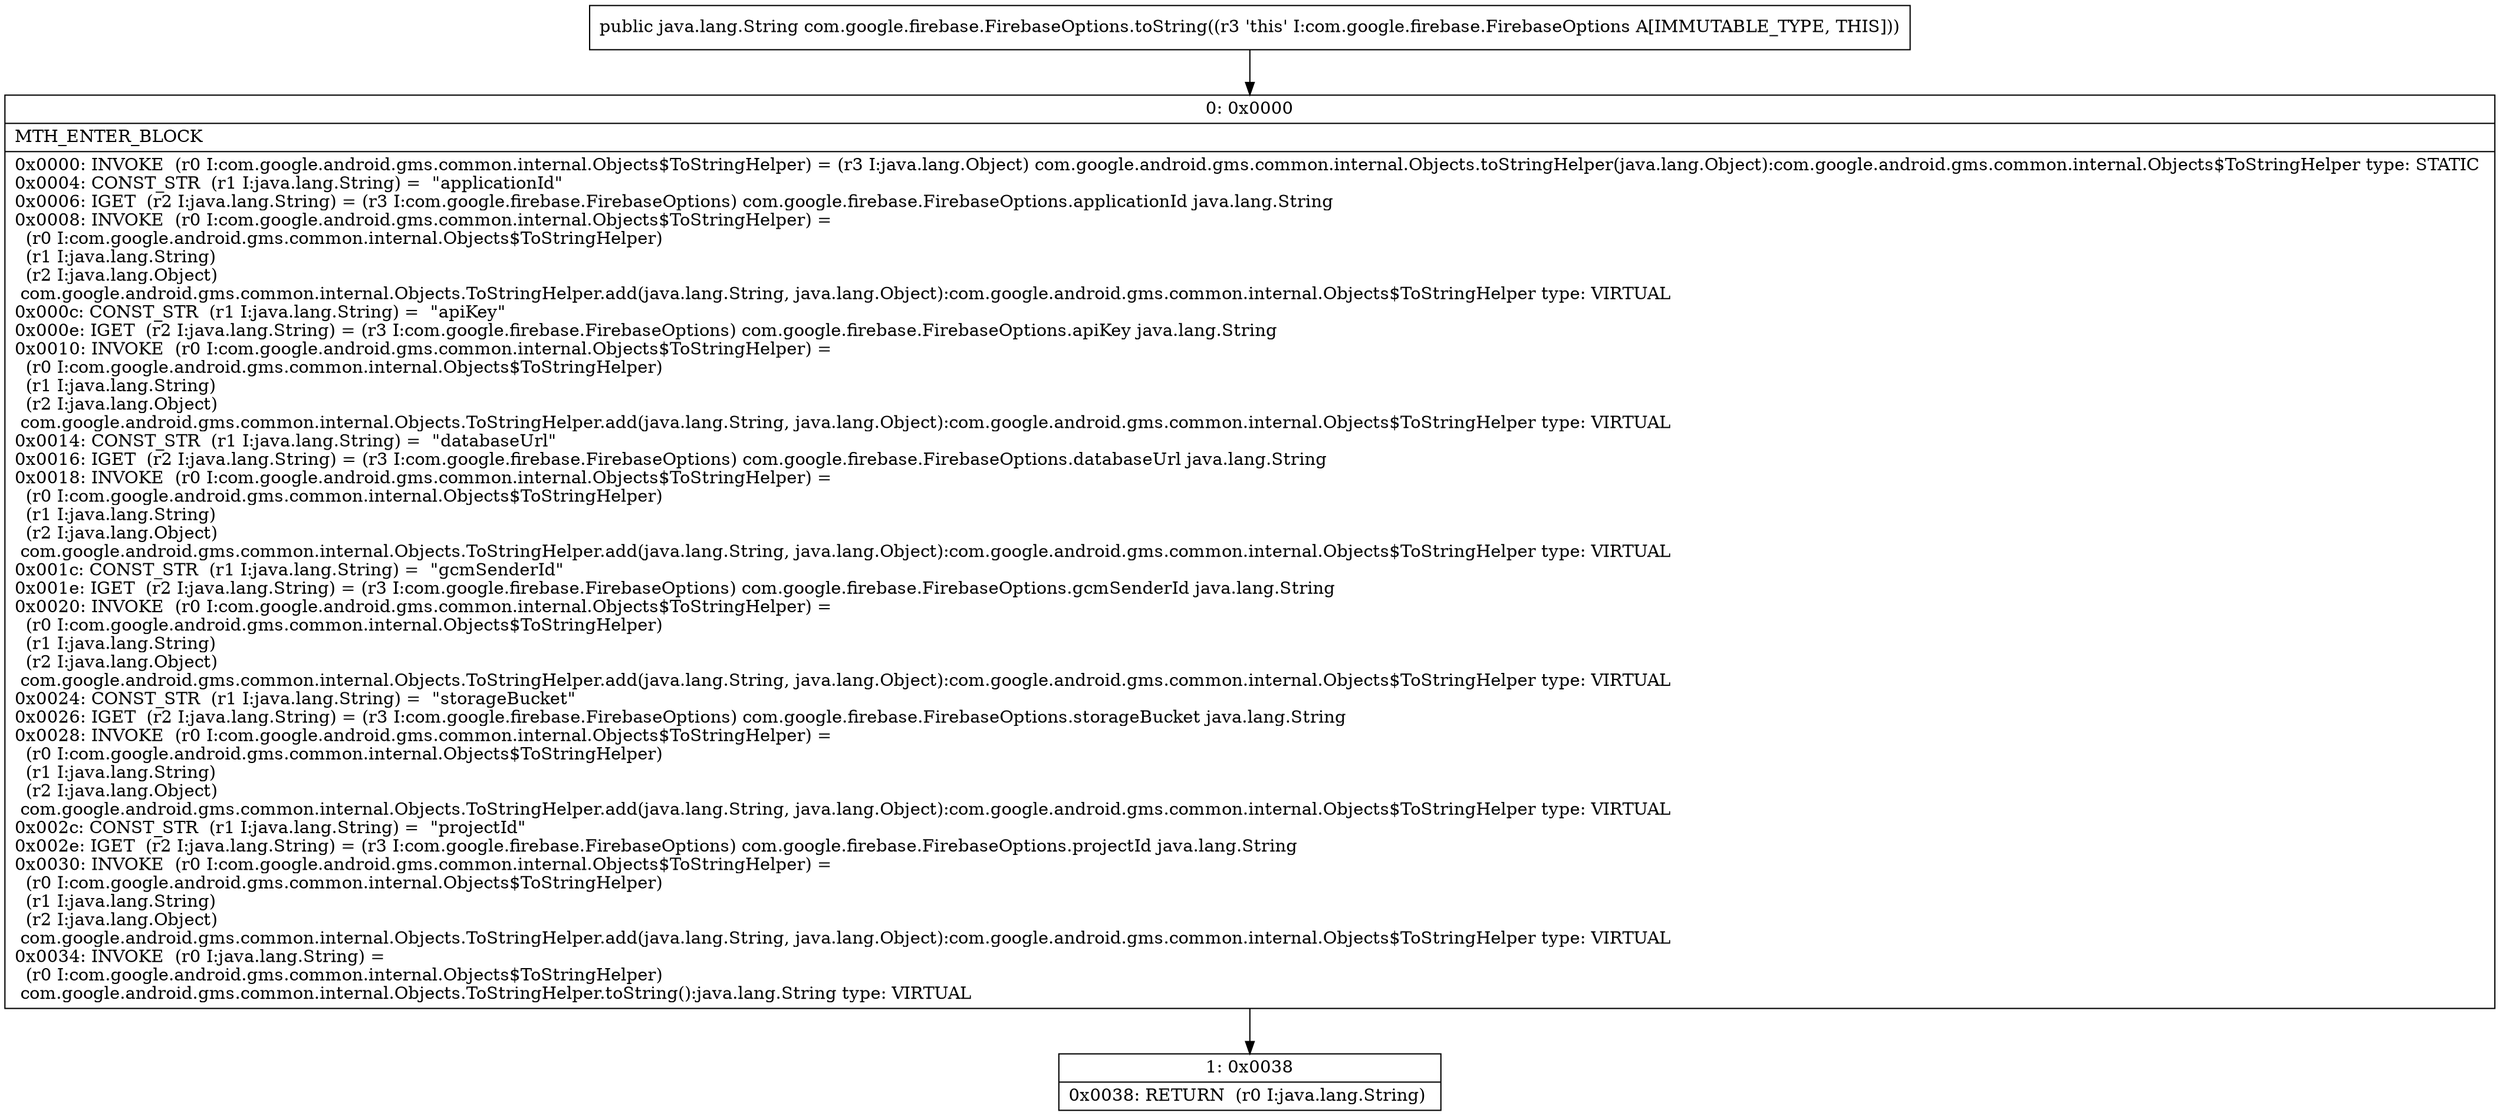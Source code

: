 digraph "CFG forcom.google.firebase.FirebaseOptions.toString()Ljava\/lang\/String;" {
Node_0 [shape=record,label="{0\:\ 0x0000|MTH_ENTER_BLOCK\l|0x0000: INVOKE  (r0 I:com.google.android.gms.common.internal.Objects$ToStringHelper) = (r3 I:java.lang.Object) com.google.android.gms.common.internal.Objects.toStringHelper(java.lang.Object):com.google.android.gms.common.internal.Objects$ToStringHelper type: STATIC \l0x0004: CONST_STR  (r1 I:java.lang.String) =  \"applicationId\" \l0x0006: IGET  (r2 I:java.lang.String) = (r3 I:com.google.firebase.FirebaseOptions) com.google.firebase.FirebaseOptions.applicationId java.lang.String \l0x0008: INVOKE  (r0 I:com.google.android.gms.common.internal.Objects$ToStringHelper) = \l  (r0 I:com.google.android.gms.common.internal.Objects$ToStringHelper)\l  (r1 I:java.lang.String)\l  (r2 I:java.lang.Object)\l com.google.android.gms.common.internal.Objects.ToStringHelper.add(java.lang.String, java.lang.Object):com.google.android.gms.common.internal.Objects$ToStringHelper type: VIRTUAL \l0x000c: CONST_STR  (r1 I:java.lang.String) =  \"apiKey\" \l0x000e: IGET  (r2 I:java.lang.String) = (r3 I:com.google.firebase.FirebaseOptions) com.google.firebase.FirebaseOptions.apiKey java.lang.String \l0x0010: INVOKE  (r0 I:com.google.android.gms.common.internal.Objects$ToStringHelper) = \l  (r0 I:com.google.android.gms.common.internal.Objects$ToStringHelper)\l  (r1 I:java.lang.String)\l  (r2 I:java.lang.Object)\l com.google.android.gms.common.internal.Objects.ToStringHelper.add(java.lang.String, java.lang.Object):com.google.android.gms.common.internal.Objects$ToStringHelper type: VIRTUAL \l0x0014: CONST_STR  (r1 I:java.lang.String) =  \"databaseUrl\" \l0x0016: IGET  (r2 I:java.lang.String) = (r3 I:com.google.firebase.FirebaseOptions) com.google.firebase.FirebaseOptions.databaseUrl java.lang.String \l0x0018: INVOKE  (r0 I:com.google.android.gms.common.internal.Objects$ToStringHelper) = \l  (r0 I:com.google.android.gms.common.internal.Objects$ToStringHelper)\l  (r1 I:java.lang.String)\l  (r2 I:java.lang.Object)\l com.google.android.gms.common.internal.Objects.ToStringHelper.add(java.lang.String, java.lang.Object):com.google.android.gms.common.internal.Objects$ToStringHelper type: VIRTUAL \l0x001c: CONST_STR  (r1 I:java.lang.String) =  \"gcmSenderId\" \l0x001e: IGET  (r2 I:java.lang.String) = (r3 I:com.google.firebase.FirebaseOptions) com.google.firebase.FirebaseOptions.gcmSenderId java.lang.String \l0x0020: INVOKE  (r0 I:com.google.android.gms.common.internal.Objects$ToStringHelper) = \l  (r0 I:com.google.android.gms.common.internal.Objects$ToStringHelper)\l  (r1 I:java.lang.String)\l  (r2 I:java.lang.Object)\l com.google.android.gms.common.internal.Objects.ToStringHelper.add(java.lang.String, java.lang.Object):com.google.android.gms.common.internal.Objects$ToStringHelper type: VIRTUAL \l0x0024: CONST_STR  (r1 I:java.lang.String) =  \"storageBucket\" \l0x0026: IGET  (r2 I:java.lang.String) = (r3 I:com.google.firebase.FirebaseOptions) com.google.firebase.FirebaseOptions.storageBucket java.lang.String \l0x0028: INVOKE  (r0 I:com.google.android.gms.common.internal.Objects$ToStringHelper) = \l  (r0 I:com.google.android.gms.common.internal.Objects$ToStringHelper)\l  (r1 I:java.lang.String)\l  (r2 I:java.lang.Object)\l com.google.android.gms.common.internal.Objects.ToStringHelper.add(java.lang.String, java.lang.Object):com.google.android.gms.common.internal.Objects$ToStringHelper type: VIRTUAL \l0x002c: CONST_STR  (r1 I:java.lang.String) =  \"projectId\" \l0x002e: IGET  (r2 I:java.lang.String) = (r3 I:com.google.firebase.FirebaseOptions) com.google.firebase.FirebaseOptions.projectId java.lang.String \l0x0030: INVOKE  (r0 I:com.google.android.gms.common.internal.Objects$ToStringHelper) = \l  (r0 I:com.google.android.gms.common.internal.Objects$ToStringHelper)\l  (r1 I:java.lang.String)\l  (r2 I:java.lang.Object)\l com.google.android.gms.common.internal.Objects.ToStringHelper.add(java.lang.String, java.lang.Object):com.google.android.gms.common.internal.Objects$ToStringHelper type: VIRTUAL \l0x0034: INVOKE  (r0 I:java.lang.String) = \l  (r0 I:com.google.android.gms.common.internal.Objects$ToStringHelper)\l com.google.android.gms.common.internal.Objects.ToStringHelper.toString():java.lang.String type: VIRTUAL \l}"];
Node_1 [shape=record,label="{1\:\ 0x0038|0x0038: RETURN  (r0 I:java.lang.String) \l}"];
MethodNode[shape=record,label="{public java.lang.String com.google.firebase.FirebaseOptions.toString((r3 'this' I:com.google.firebase.FirebaseOptions A[IMMUTABLE_TYPE, THIS])) }"];
MethodNode -> Node_0;
Node_0 -> Node_1;
}

